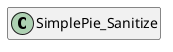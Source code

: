@startuml
set namespaceSeparator \\
hide members
hide << alias >> circle

class SimplePie_Sanitize
@enduml
